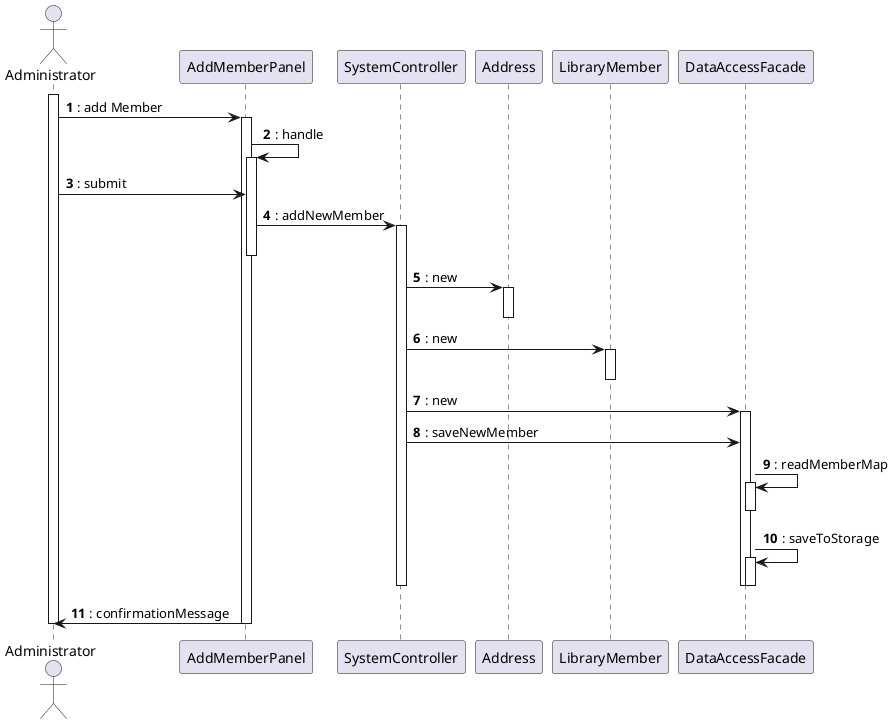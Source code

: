 @startuml
autonumber
actor Administrator
activate Administrator

Administrator -> AddMemberPanel :: add Member
activate AddMemberPanel

AddMemberPanel -> AddMemberPanel :: handle
activate AddMemberPanel
Administrator -> AddMemberPanel :: submit
AddMemberPanel -> SystemController :: addNewMember
activate SystemController
deactivate AddMemberPanel

SystemController -> Address :: new
activate Address
deactivate Address

SystemController -> LibraryMember :: new
activate LibraryMember
deactivate LibraryMember

SystemController -> DataAccessFacade :: new
activate DataAccessFacade
SystemController -> DataAccessFacade :: saveNewMember

DataAccessFacade -> DataAccessFacade :: readMemberMap
activate DataAccessFacade
deactivate DataAccessFacade
DataAccessFacade -> DataAccessFacade :: saveToStorage
activate DataAccessFacade
deactivate DataAccessFacade

deactivate DataAccessFacade
deactivate SystemController

Administrator <- AddMemberPanel :: confirmationMessage
deactivate AddMemberPanel

deactivate Administrator

@enduml